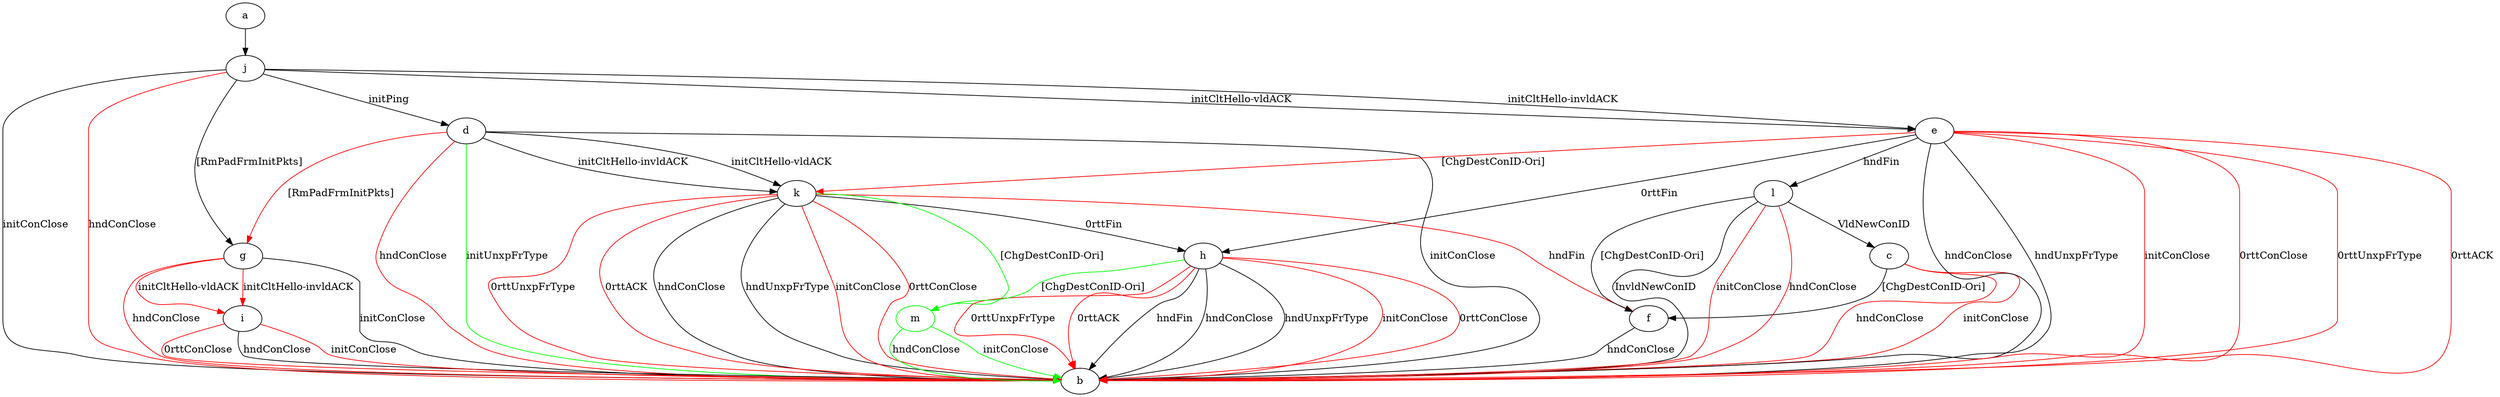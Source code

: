 digraph "" {
	a -> j	[key=0];
	c -> b	[key=0,
		color=red,
		label="initConClose "];
	c -> b	[key=1,
		color=red,
		label="hndConClose "];
	c -> f	[key=0,
		label="[ChgDestConID-Ori] "];
	d -> b	[key=0,
		label="initConClose "];
	d -> b	[key=1,
		color=green,
		label="initUnxpFrType "];
	d -> b	[key=2,
		color=red,
		label="hndConClose "];
	d -> g	[key=0,
		color=red,
		label="[RmPadFrmInitPkts] "];
	d -> k	[key=0,
		label="initCltHello-vldACK "];
	d -> k	[key=1,
		label="initCltHello-invldACK "];
	e -> b	[key=0,
		label="hndConClose "];
	e -> b	[key=1,
		label="hndUnxpFrType "];
	e -> b	[key=2,
		color=red,
		label="initConClose "];
	e -> b	[key=3,
		color=red,
		label="0rttConClose "];
	e -> b	[key=4,
		color=red,
		label="0rttUnxpFrType "];
	e -> b	[key=5,
		color=red,
		label="0rttACK "];
	e -> h	[key=0,
		label="0rttFin "];
	e -> k	[key=0,
		color=red,
		label="[ChgDestConID-Ori] "];
	e -> l	[key=0,
		label="hndFin "];
	f -> b	[key=0,
		label="hndConClose "];
	g -> b	[key=0,
		label="initConClose "];
	g -> b	[key=1,
		color=red,
		label="hndConClose "];
	g -> i	[key=0,
		color=red,
		label="initCltHello-vldACK "];
	g -> i	[key=1,
		color=red,
		label="initCltHello-invldACK "];
	h -> b	[key=0,
		label="hndFin "];
	h -> b	[key=1,
		label="hndConClose "];
	h -> b	[key=2,
		label="hndUnxpFrType "];
	h -> b	[key=3,
		color=red,
		label="initConClose "];
	h -> b	[key=4,
		color=red,
		label="0rttConClose "];
	h -> b	[key=5,
		color=red,
		label="0rttUnxpFrType "];
	h -> b	[key=6,
		color=red,
		label="0rttACK "];
	m	[color=green];
	h -> m	[key=0,
		color=green,
		label="[ChgDestConID-Ori] "];
	i -> b	[key=0,
		label="hndConClose "];
	i -> b	[key=1,
		color=red,
		label="initConClose "];
	i -> b	[key=2,
		color=red,
		label="0rttConClose "];
	j -> b	[key=0,
		label="initConClose "];
	j -> b	[key=1,
		color=red,
		label="hndConClose "];
	j -> d	[key=0,
		label="initPing "];
	j -> e	[key=0,
		label="initCltHello-vldACK "];
	j -> e	[key=1,
		label="initCltHello-invldACK "];
	j -> g	[key=0,
		label="[RmPadFrmInitPkts] "];
	k -> b	[key=0,
		label="hndConClose "];
	k -> b	[key=1,
		label="hndUnxpFrType "];
	k -> b	[key=2,
		color=red,
		label="initConClose "];
	k -> b	[key=3,
		color=red,
		label="0rttConClose "];
	k -> b	[key=4,
		color=red,
		label="0rttUnxpFrType "];
	k -> b	[key=5,
		color=red,
		label="0rttACK "];
	k -> f	[key=0,
		color=red,
		label="hndFin "];
	k -> h	[key=0,
		label="0rttFin "];
	k -> m	[key=0,
		color=green,
		label="[ChgDestConID-Ori] "];
	l -> b	[key=0,
		label="InvldNewConID "];
	l -> b	[key=1,
		color=red,
		label="initConClose "];
	l -> b	[key=2,
		color=red,
		label="hndConClose "];
	l -> c	[key=0,
		label="VldNewConID "];
	l -> f	[key=0,
		label="[ChgDestConID-Ori] "];
	m -> b	[key=0,
		color=green,
		label="initConClose "];
	m -> b	[key=1,
		color=green,
		label="hndConClose "];
}
